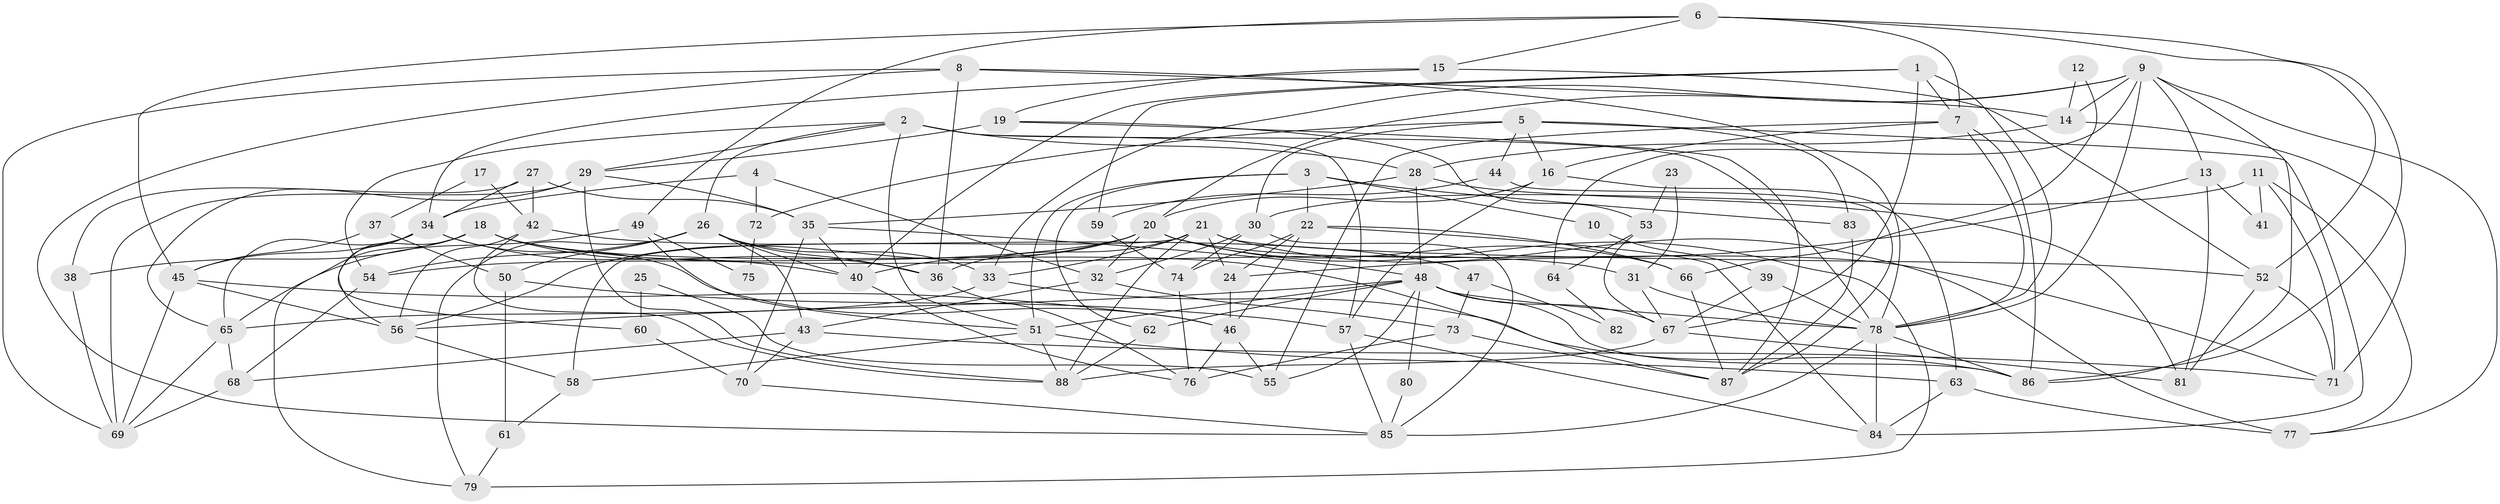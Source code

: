 // original degree distribution, {5: 0.192, 4: 0.28, 7: 0.024, 2: 0.152, 3: 0.24, 6: 0.088, 8: 0.016, 9: 0.008}
// Generated by graph-tools (version 1.1) at 2025/37/03/04/25 23:37:13]
// undirected, 88 vertices, 207 edges
graph export_dot {
  node [color=gray90,style=filled];
  1;
  2;
  3;
  4;
  5;
  6;
  7;
  8;
  9;
  10;
  11;
  12;
  13;
  14;
  15;
  16;
  17;
  18;
  19;
  20;
  21;
  22;
  23;
  24;
  25;
  26;
  27;
  28;
  29;
  30;
  31;
  32;
  33;
  34;
  35;
  36;
  37;
  38;
  39;
  40;
  41;
  42;
  43;
  44;
  45;
  46;
  47;
  48;
  49;
  50;
  51;
  52;
  53;
  54;
  55;
  56;
  57;
  58;
  59;
  60;
  61;
  62;
  63;
  64;
  65;
  66;
  67;
  68;
  69;
  70;
  71;
  72;
  73;
  74;
  75;
  76;
  77;
  78;
  79;
  80;
  81;
  82;
  83;
  84;
  85;
  86;
  87;
  88;
  1 -- 7 [weight=1.0];
  1 -- 40 [weight=1.0];
  1 -- 59 [weight=1.0];
  1 -- 67 [weight=1.0];
  1 -- 78 [weight=1.0];
  2 -- 26 [weight=1.0];
  2 -- 28 [weight=1.0];
  2 -- 29 [weight=1.0];
  2 -- 51 [weight=1.0];
  2 -- 54 [weight=1.0];
  2 -- 57 [weight=1.0];
  2 -- 78 [weight=1.0];
  3 -- 10 [weight=1.0];
  3 -- 22 [weight=1.0];
  3 -- 51 [weight=1.0];
  3 -- 62 [weight=1.0];
  3 -- 83 [weight=1.0];
  4 -- 32 [weight=1.0];
  4 -- 34 [weight=1.0];
  4 -- 72 [weight=1.0];
  5 -- 16 [weight=1.0];
  5 -- 30 [weight=1.0];
  5 -- 44 [weight=1.0];
  5 -- 72 [weight=1.0];
  5 -- 83 [weight=1.0];
  5 -- 84 [weight=1.0];
  6 -- 7 [weight=1.0];
  6 -- 15 [weight=1.0];
  6 -- 45 [weight=1.0];
  6 -- 49 [weight=1.0];
  6 -- 52 [weight=1.0];
  6 -- 86 [weight=1.0];
  7 -- 16 [weight=1.0];
  7 -- 55 [weight=1.0];
  7 -- 78 [weight=1.0];
  7 -- 86 [weight=1.0];
  8 -- 14 [weight=1.0];
  8 -- 36 [weight=1.0];
  8 -- 69 [weight=1.0];
  8 -- 78 [weight=1.0];
  8 -- 85 [weight=1.0];
  9 -- 13 [weight=1.0];
  9 -- 14 [weight=1.0];
  9 -- 20 [weight=1.0];
  9 -- 33 [weight=1.0];
  9 -- 64 [weight=1.0];
  9 -- 77 [weight=1.0];
  9 -- 78 [weight=1.0];
  9 -- 86 [weight=1.0];
  10 -- 39 [weight=1.0];
  11 -- 30 [weight=1.0];
  11 -- 41 [weight=2.0];
  11 -- 71 [weight=1.0];
  11 -- 77 [weight=1.0];
  12 -- 14 [weight=1.0];
  12 -- 66 [weight=1.0];
  13 -- 24 [weight=1.0];
  13 -- 41 [weight=1.0];
  13 -- 81 [weight=1.0];
  14 -- 28 [weight=1.0];
  14 -- 71 [weight=1.0];
  15 -- 19 [weight=1.0];
  15 -- 34 [weight=1.0];
  15 -- 52 [weight=1.0];
  16 -- 20 [weight=2.0];
  16 -- 57 [weight=1.0];
  16 -- 63 [weight=1.0];
  17 -- 37 [weight=1.0];
  17 -- 42 [weight=1.0];
  18 -- 31 [weight=1.0];
  18 -- 36 [weight=1.0];
  18 -- 38 [weight=1.0];
  18 -- 56 [weight=1.0];
  18 -- 79 [weight=1.0];
  18 -- 87 [weight=1.0];
  19 -- 29 [weight=1.0];
  19 -- 53 [weight=1.0];
  19 -- 87 [weight=1.0];
  20 -- 32 [weight=1.0];
  20 -- 40 [weight=1.0];
  20 -- 54 [weight=1.0];
  20 -- 56 [weight=1.0];
  20 -- 66 [weight=1.0];
  20 -- 71 [weight=1.0];
  20 -- 79 [weight=1.0];
  21 -- 24 [weight=1.0];
  21 -- 33 [weight=1.0];
  21 -- 36 [weight=1.0];
  21 -- 52 [weight=1.0];
  21 -- 58 [weight=1.0];
  21 -- 77 [weight=1.0];
  21 -- 88 [weight=1.0];
  22 -- 24 [weight=1.0];
  22 -- 46 [weight=1.0];
  22 -- 66 [weight=1.0];
  22 -- 74 [weight=1.0];
  22 -- 84 [weight=1.0];
  23 -- 31 [weight=1.0];
  23 -- 53 [weight=1.0];
  24 -- 46 [weight=1.0];
  25 -- 55 [weight=1.0];
  25 -- 60 [weight=1.0];
  26 -- 33 [weight=1.0];
  26 -- 36 [weight=1.0];
  26 -- 40 [weight=1.0];
  26 -- 43 [weight=1.0];
  26 -- 50 [weight=1.0];
  26 -- 54 [weight=1.0];
  26 -- 79 [weight=1.0];
  27 -- 34 [weight=1.0];
  27 -- 35 [weight=1.0];
  27 -- 38 [weight=1.0];
  27 -- 42 [weight=1.0];
  28 -- 35 [weight=1.0];
  28 -- 48 [weight=1.0];
  28 -- 81 [weight=1.0];
  29 -- 35 [weight=1.0];
  29 -- 65 [weight=1.0];
  29 -- 69 [weight=1.0];
  29 -- 88 [weight=1.0];
  30 -- 32 [weight=1.0];
  30 -- 74 [weight=1.0];
  30 -- 85 [weight=1.0];
  31 -- 67 [weight=1.0];
  31 -- 78 [weight=1.0];
  32 -- 43 [weight=1.0];
  32 -- 73 [weight=1.0];
  33 -- 65 [weight=1.0];
  33 -- 86 [weight=1.0];
  34 -- 40 [weight=1.0];
  34 -- 45 [weight=1.0];
  34 -- 46 [weight=1.0];
  34 -- 60 [weight=1.0];
  34 -- 65 [weight=1.0];
  35 -- 40 [weight=1.0];
  35 -- 48 [weight=1.0];
  35 -- 70 [weight=1.0];
  36 -- 76 [weight=1.0];
  37 -- 45 [weight=1.0];
  37 -- 50 [weight=1.0];
  38 -- 69 [weight=1.0];
  39 -- 67 [weight=1.0];
  39 -- 78 [weight=1.0];
  40 -- 76 [weight=1.0];
  42 -- 47 [weight=1.0];
  42 -- 56 [weight=1.0];
  42 -- 88 [weight=1.0];
  43 -- 68 [weight=1.0];
  43 -- 70 [weight=1.0];
  43 -- 71 [weight=1.0];
  44 -- 59 [weight=1.0];
  44 -- 87 [weight=1.0];
  45 -- 46 [weight=1.0];
  45 -- 56 [weight=1.0];
  45 -- 69 [weight=1.0];
  46 -- 55 [weight=1.0];
  46 -- 76 [weight=1.0];
  47 -- 73 [weight=1.0];
  47 -- 82 [weight=1.0];
  48 -- 51 [weight=1.0];
  48 -- 55 [weight=1.0];
  48 -- 56 [weight=1.0];
  48 -- 62 [weight=1.0];
  48 -- 67 [weight=1.0];
  48 -- 78 [weight=1.0];
  48 -- 80 [weight=1.0];
  48 -- 86 [weight=1.0];
  49 -- 51 [weight=1.0];
  49 -- 65 [weight=1.0];
  49 -- 75 [weight=1.0];
  50 -- 57 [weight=1.0];
  50 -- 61 [weight=1.0];
  51 -- 58 [weight=1.0];
  51 -- 63 [weight=2.0];
  51 -- 88 [weight=1.0];
  52 -- 71 [weight=1.0];
  52 -- 81 [weight=1.0];
  53 -- 64 [weight=1.0];
  53 -- 67 [weight=1.0];
  54 -- 68 [weight=2.0];
  56 -- 58 [weight=1.0];
  57 -- 84 [weight=1.0];
  57 -- 85 [weight=1.0];
  58 -- 61 [weight=1.0];
  59 -- 74 [weight=1.0];
  60 -- 70 [weight=1.0];
  61 -- 79 [weight=1.0];
  62 -- 88 [weight=1.0];
  63 -- 77 [weight=1.0];
  63 -- 84 [weight=1.0];
  64 -- 82 [weight=1.0];
  65 -- 68 [weight=1.0];
  65 -- 69 [weight=1.0];
  66 -- 87 [weight=1.0];
  67 -- 81 [weight=1.0];
  67 -- 88 [weight=1.0];
  68 -- 69 [weight=1.0];
  70 -- 85 [weight=1.0];
  72 -- 75 [weight=1.0];
  73 -- 76 [weight=1.0];
  73 -- 87 [weight=1.0];
  74 -- 76 [weight=1.0];
  78 -- 84 [weight=1.0];
  78 -- 85 [weight=1.0];
  78 -- 86 [weight=1.0];
  80 -- 85 [weight=1.0];
  83 -- 87 [weight=1.0];
}
